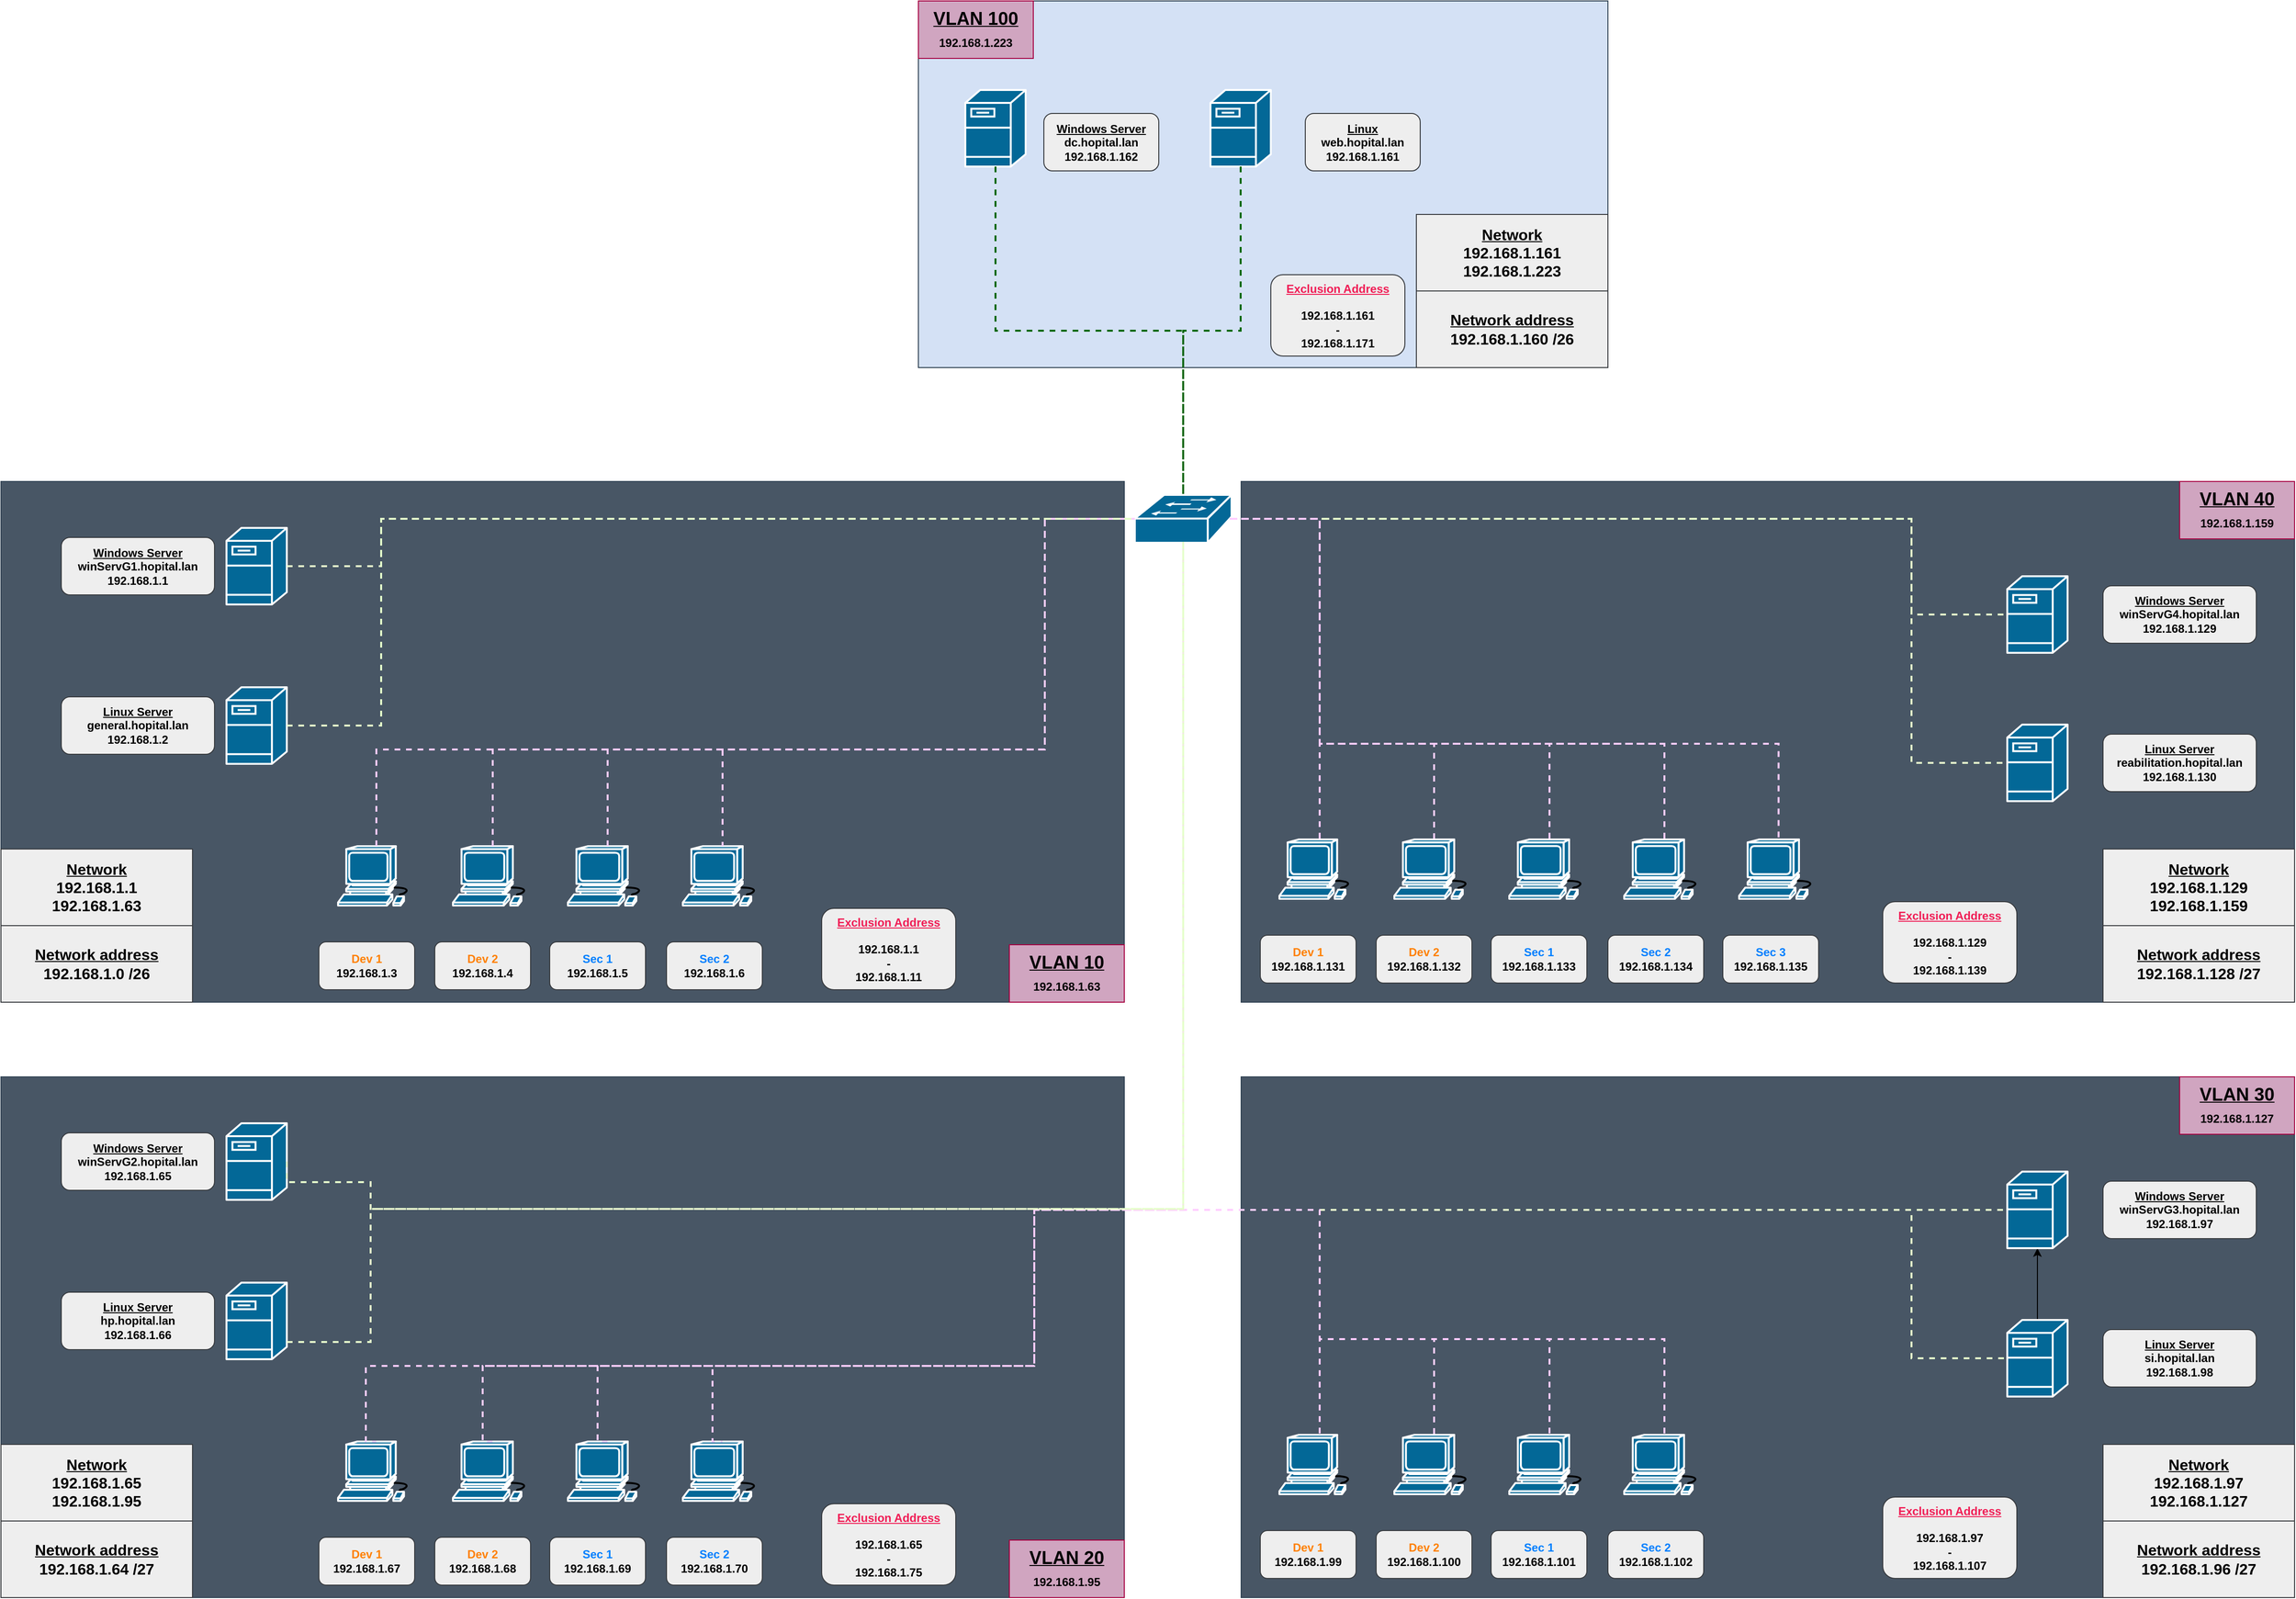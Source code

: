 <mxfile version="24.7.17">
  <diagram name="Page-1" id="822b0af5-4adb-64df-f703-e8dfc1f81529">
    <mxGraphModel dx="5160" dy="2581" grid="0" gridSize="10" guides="1" tooltips="1" connect="1" arrows="1" fold="1" page="1" pageScale="1" pageWidth="1100" pageHeight="850" background="none" math="0" shadow="0">
      <root>
        <mxCell id="0" />
        <mxCell id="1" parent="0" />
        <mxCell id="IF7U_VyuJhsHZCORkD-T-123" value="" style="rounded=0;whiteSpace=wrap;html=1;fillColor=#485665;strokeColor=#314354;fontColor=#ffffff;strokeWidth=1;perimeterSpacing=0;" parent="1" vertex="1">
          <mxGeometry x="-1295" y="306" width="1173" height="544" as="geometry" />
        </mxCell>
        <mxCell id="soyHDLQrWCftBUpEwsDa-52" value="" style="rounded=0;whiteSpace=wrap;html=1;fillColor=#485665;strokeColor=#314354;fontColor=#ffffff;strokeWidth=1;perimeterSpacing=0;" parent="1" vertex="1">
          <mxGeometry y="306" width="1100" height="544" as="geometry" />
        </mxCell>
        <mxCell id="soyHDLQrWCftBUpEwsDa-49" value="" style="rounded=0;whiteSpace=wrap;html=1;fillColor=#D4E1F5;strokeColor=#314354;" parent="1" vertex="1">
          <mxGeometry x="-337" y="-196" width="720" height="383" as="geometry" />
        </mxCell>
        <mxCell id="soyHDLQrWCftBUpEwsDa-13" style="edgeStyle=orthogonalEdgeStyle;rounded=0;orthogonalLoop=1;jettySize=auto;html=1;entryX=0.5;entryY=0;entryDx=0;entryDy=0;entryPerimeter=0;endArrow=none;endFill=0;strokeWidth=2;strokeColor=#FFCCFF;curved=0;dashed=1;comic=0;snapToPoint=0;fixDash=0;backgroundOutline=0;" parent="1" source="soyHDLQrWCftBUpEwsDa-1" target="soyHDLQrWCftBUpEwsDa-7" edge="1">
          <mxGeometry relative="1" as="geometry">
            <mxPoint x="81.5" y="400" as="targetPoint" />
            <Array as="points">
              <mxPoint x="82" y="580" />
              <mxPoint x="202" y="580" />
            </Array>
          </mxGeometry>
        </mxCell>
        <mxCell id="soyHDLQrWCftBUpEwsDa-14" style="edgeStyle=orthogonalEdgeStyle;rounded=0;orthogonalLoop=1;jettySize=auto;html=1;endArrow=none;endFill=0;strokeWidth=2;strokeColor=#FFCCFF;curved=0;dashed=1;comic=0;snapToPoint=0;fixDash=0;backgroundOutline=0;" parent="1" source="soyHDLQrWCftBUpEwsDa-1" target="soyHDLQrWCftBUpEwsDa-10" edge="1">
          <mxGeometry relative="1" as="geometry">
            <Array as="points">
              <mxPoint x="82" y="580" />
              <mxPoint x="322" y="580" />
            </Array>
          </mxGeometry>
        </mxCell>
        <mxCell id="soyHDLQrWCftBUpEwsDa-15" style="edgeStyle=orthogonalEdgeStyle;rounded=0;orthogonalLoop=1;jettySize=auto;html=1;endArrow=none;endFill=0;strokeWidth=2;strokeColor=#FFCCFF;curved=0;dashed=1;comic=0;snapToPoint=0;fixDash=0;backgroundOutline=0;" parent="1" source="soyHDLQrWCftBUpEwsDa-1" target="soyHDLQrWCftBUpEwsDa-11" edge="1">
          <mxGeometry relative="1" as="geometry">
            <Array as="points">
              <mxPoint x="82" y="580" />
              <mxPoint x="442" y="580" />
            </Array>
          </mxGeometry>
        </mxCell>
        <mxCell id="soyHDLQrWCftBUpEwsDa-23" style="edgeStyle=orthogonalEdgeStyle;rounded=0;orthogonalLoop=1;jettySize=auto;html=1;dashed=1;strokeColor=#E6FFCC;strokeWidth=2;endArrow=none;endFill=0;" parent="1" source="soyHDLQrWCftBUpEwsDa-1" target="soyHDLQrWCftBUpEwsDa-6" edge="1">
          <mxGeometry relative="1" as="geometry">
            <Array as="points">
              <mxPoint x="700" y="345" />
              <mxPoint x="700" y="445" />
            </Array>
          </mxGeometry>
        </mxCell>
        <mxCell id="soyHDLQrWCftBUpEwsDa-24" style="edgeStyle=orthogonalEdgeStyle;rounded=0;orthogonalLoop=1;jettySize=auto;html=1;entryX=0;entryY=0.5;entryDx=0;entryDy=0;entryPerimeter=0;dashed=1;strokeColor=#E6FFCC;strokeWidth=2;endArrow=none;endFill=0;exitX=0.98;exitY=0.5;exitDx=0;exitDy=0;exitPerimeter=0;" parent="1" source="soyHDLQrWCftBUpEwsDa-1" target="soyHDLQrWCftBUpEwsDa-3" edge="1">
          <mxGeometry relative="1" as="geometry">
            <Array as="points">
              <mxPoint x="700" y="345" />
              <mxPoint x="700" y="600" />
            </Array>
          </mxGeometry>
        </mxCell>
        <mxCell id="soyHDLQrWCftBUpEwsDa-1" value="" style="shape=mxgraph.cisco.switches.workgroup_switch;sketch=0;html=1;pointerEvents=1;dashed=0;fillColor=#036897;strokeColor=#ffffff;strokeWidth=2;verticalLabelPosition=bottom;verticalAlign=top;align=center;outlineConnect=0;" parent="1" vertex="1">
          <mxGeometry x="-111" y="320" width="101" height="50" as="geometry" />
        </mxCell>
        <mxCell id="soyHDLQrWCftBUpEwsDa-3" value="" style="shape=mxgraph.cisco.servers.fileserver;html=1;pointerEvents=1;fillColor=#036897;strokeColor=#ffffff;strokeWidth=2;verticalLabelPosition=bottom;verticalAlign=top;align=center;outlineConnect=0;comic=0;snapToPoint=0;fixDash=0;backgroundOutline=0;" parent="1" vertex="1">
          <mxGeometry x="800" y="560" width="63" height="80" as="geometry" />
        </mxCell>
        <mxCell id="soyHDLQrWCftBUpEwsDa-6" value="" style="shape=mxgraph.cisco.servers.fileserver;sketch=0;html=1;pointerEvents=1;dashed=0;fillColor=#036897;strokeColor=#ffffff;strokeWidth=2;verticalLabelPosition=bottom;verticalAlign=top;align=center;outlineConnect=0;" parent="1" vertex="1">
          <mxGeometry x="800" y="405" width="63" height="80" as="geometry" />
        </mxCell>
        <mxCell id="soyHDLQrWCftBUpEwsDa-7" value="" style="shape=mxgraph.cisco.computers_and_peripherals.workstation;sketch=0;html=1;pointerEvents=1;dashed=0;fillColor=#036897;strokeColor=#ffffff;strokeWidth=2;verticalLabelPosition=bottom;verticalAlign=top;align=center;outlineConnect=0;" parent="1" vertex="1">
          <mxGeometry x="160" y="680" width="83" height="62" as="geometry" />
        </mxCell>
        <mxCell id="soyHDLQrWCftBUpEwsDa-8" value="" style="shape=mxgraph.cisco.computers_and_peripherals.workstation;sketch=0;html=1;pointerEvents=1;dashed=0;fillColor=#036897;strokeColor=#ffffff;strokeWidth=2;verticalLabelPosition=bottom;verticalAlign=top;align=center;outlineConnect=0;" parent="1" vertex="1">
          <mxGeometry x="520" y="680" width="83" height="62" as="geometry" />
        </mxCell>
        <mxCell id="soyHDLQrWCftBUpEwsDa-9" value="" style="shape=mxgraph.cisco.computers_and_peripherals.workstation;sketch=0;html=1;pointerEvents=1;dashed=0;fillColor=#036897;strokeColor=#ffffff;strokeWidth=2;verticalLabelPosition=bottom;verticalAlign=top;align=center;outlineConnect=0;" parent="1" vertex="1">
          <mxGeometry x="40" y="680" width="80" height="62" as="geometry" />
        </mxCell>
        <mxCell id="soyHDLQrWCftBUpEwsDa-10" value="" style="shape=mxgraph.cisco.computers_and_peripherals.workstation;sketch=0;html=1;pointerEvents=1;dashed=0;fillColor=#036897;strokeColor=#ffffff;strokeWidth=2;verticalLabelPosition=bottom;verticalAlign=top;align=center;outlineConnect=0;" parent="1" vertex="1">
          <mxGeometry x="280" y="680" width="83" height="62" as="geometry" />
        </mxCell>
        <mxCell id="soyHDLQrWCftBUpEwsDa-11" value="" style="shape=mxgraph.cisco.computers_and_peripherals.workstation;sketch=0;html=1;pointerEvents=1;dashed=0;fillColor=#036897;strokeColor=#ffffff;strokeWidth=2;verticalLabelPosition=bottom;verticalAlign=top;align=center;outlineConnect=0;" parent="1" vertex="1">
          <mxGeometry x="400" y="680" width="83" height="62" as="geometry" />
        </mxCell>
        <mxCell id="soyHDLQrWCftBUpEwsDa-12" style="edgeStyle=orthogonalEdgeStyle;rounded=0;orthogonalLoop=1;jettySize=auto;html=1;entryX=0.5;entryY=0;entryDx=0;entryDy=0;entryPerimeter=0;endArrow=none;endFill=0;strokeColor=#FFCCFF;strokeWidth=2;startArrow=none;startFill=0;dashed=1;comic=0;snapToPoint=0;fixDash=0;backgroundOutline=0;" parent="1" source="soyHDLQrWCftBUpEwsDa-1" target="soyHDLQrWCftBUpEwsDa-9" edge="1">
          <mxGeometry relative="1" as="geometry">
            <Array as="points">
              <mxPoint x="82" y="345" />
              <mxPoint x="82" y="680" />
            </Array>
          </mxGeometry>
        </mxCell>
        <mxCell id="soyHDLQrWCftBUpEwsDa-16" style="edgeStyle=orthogonalEdgeStyle;rounded=0;orthogonalLoop=1;jettySize=auto;html=1;entryX=0.5;entryY=0;entryDx=0;entryDy=0;entryPerimeter=0;strokeWidth=2;strokeColor=#FFCCFF;endArrow=none;endFill=0;curved=0;targetPerimeterSpacing=0;jumpSize=0;dashed=1;comic=0;snapToPoint=0;fixDash=0;backgroundOutline=0;exitX=0.98;exitY=0.5;exitDx=0;exitDy=0;exitPerimeter=0;" parent="1" source="soyHDLQrWCftBUpEwsDa-1" edge="1">
          <mxGeometry relative="1" as="geometry">
            <mxPoint x="81.787" y="370" as="sourcePoint" />
            <mxPoint x="561.21" y="680" as="targetPoint" />
            <Array as="points">
              <mxPoint x="82" y="345" />
              <mxPoint x="82" y="580" />
              <mxPoint x="561" y="580" />
            </Array>
          </mxGeometry>
        </mxCell>
        <mxCell id="soyHDLQrWCftBUpEwsDa-25" value="" style="shape=mxgraph.cisco.servers.fileserver;sketch=0;html=1;pointerEvents=1;dashed=0;fillColor=#036897;strokeColor=#ffffff;strokeWidth=2;verticalLabelPosition=bottom;verticalAlign=top;align=center;outlineConnect=0;" parent="1" vertex="1">
          <mxGeometry x="-288" y="-103" width="63" height="80" as="geometry" />
        </mxCell>
        <mxCell id="soyHDLQrWCftBUpEwsDa-28" value="&lt;font color=&quot;#000000&quot;&gt;&lt;span style=&quot;font-size: 16px;&quot;&gt;&lt;b&gt;&lt;u&gt;Network address&lt;/u&gt;&lt;/b&gt;&lt;/span&gt;&lt;/font&gt;&lt;div&gt;&lt;font color=&quot;#000000&quot;&gt;&lt;span style=&quot;font-size: 16px;&quot;&gt;&lt;b&gt;192.168.1.128 /27&lt;/b&gt;&lt;/span&gt;&lt;/font&gt;&lt;/div&gt;" style="rounded=0;whiteSpace=wrap;html=1;fillColor=#EEEEEE;strokeColor=#36393D;" parent="1" vertex="1">
          <mxGeometry x="900" y="770" width="200" height="80" as="geometry" />
        </mxCell>
        <mxCell id="soyHDLQrWCftBUpEwsDa-31" value="&lt;div&gt;&lt;b&gt;&lt;font color=&quot;#000000&quot;&gt;&lt;u&gt;Windows Server&lt;/u&gt;&lt;/font&gt;&lt;/b&gt;&lt;/div&gt;&lt;b&gt;&lt;font color=&quot;#000000&quot;&gt;dc.hopital.lan&lt;/font&gt;&lt;/b&gt;&lt;div&gt;&lt;b style=&quot;background-color: initial; color: rgb(0, 0, 0);&quot;&gt;192.168.1.162&lt;/b&gt;&lt;b&gt;&lt;font color=&quot;#000000&quot;&gt;&lt;br&gt;&lt;/font&gt;&lt;/b&gt;&lt;/div&gt;" style="rounded=1;whiteSpace=wrap;html=1;fillColor=#EEEEEE;strokeColor=#36393D;" parent="1" vertex="1">
          <mxGeometry x="-206" y="-78.5" width="120" height="60" as="geometry" />
        </mxCell>
        <mxCell id="soyHDLQrWCftBUpEwsDa-32" value="&lt;div&gt;&lt;b&gt;&lt;font color=&quot;#000000&quot;&gt;&lt;u&gt;Windows Server&lt;/u&gt;&lt;/font&gt;&lt;/b&gt;&lt;/div&gt;&lt;b&gt;&lt;font color=&quot;#000000&quot;&gt;winServG4.hopital.lan&lt;/font&gt;&lt;/b&gt;&lt;div&gt;&lt;b style=&quot;background-color: initial; color: rgb(0, 0, 0);&quot;&gt;192.168.1.129&lt;/b&gt;&lt;/div&gt;" style="rounded=1;whiteSpace=wrap;html=1;fillColor=#EEEEEE;strokeColor=#36393D;" parent="1" vertex="1">
          <mxGeometry x="900" y="415" width="160" height="60" as="geometry" />
        </mxCell>
        <mxCell id="soyHDLQrWCftBUpEwsDa-33" value="&lt;div&gt;&lt;b&gt;&lt;font color=&quot;#000000&quot;&gt;&lt;u&gt;Linux Server&lt;/u&gt;&lt;/font&gt;&lt;/b&gt;&lt;/div&gt;&lt;b&gt;&lt;font color=&quot;#000000&quot;&gt;reabilitation.hopital.lan&lt;/font&gt;&lt;/b&gt;&lt;div&gt;&lt;b style=&quot;background-color: initial; color: rgb(0, 0, 0);&quot;&gt;192.168.1.130&lt;/b&gt;&lt;/div&gt;" style="rounded=1;whiteSpace=wrap;html=1;fillColor=#EEEEEE;strokeColor=#36393D;" parent="1" vertex="1">
          <mxGeometry x="900" y="570" width="160" height="60" as="geometry" />
        </mxCell>
        <mxCell id="soyHDLQrWCftBUpEwsDa-35" value="&lt;div&gt;&lt;b style=&quot;&quot;&gt;&lt;font color=&quot;#ff8000&quot;&gt;Dev 1&lt;/font&gt;&lt;/b&gt;&lt;/div&gt;&lt;font color=&quot;#000000&quot;&gt;&lt;b&gt;192.168.1.131&lt;/b&gt;&lt;/font&gt;" style="rounded=1;whiteSpace=wrap;html=1;fillColor=#eeeeee;strokeColor=#36393d;" parent="1" vertex="1">
          <mxGeometry x="20" y="780" width="100" height="50" as="geometry" />
        </mxCell>
        <mxCell id="soyHDLQrWCftBUpEwsDa-36" value="&lt;div&gt;&lt;b style=&quot;&quot;&gt;&lt;font color=&quot;#ff8000&quot;&gt;Dev 2&lt;/font&gt;&lt;/b&gt;&lt;/div&gt;&lt;div&gt;&lt;b style=&quot;color: rgb(0, 0, 0);&quot;&gt;192.168.1.132&lt;/b&gt;&lt;br&gt;&lt;/div&gt;" style="rounded=1;whiteSpace=wrap;html=1;fillColor=#eeeeee;strokeColor=#36393d;" parent="1" vertex="1">
          <mxGeometry x="141" y="780" width="100" height="50" as="geometry" />
        </mxCell>
        <mxCell id="soyHDLQrWCftBUpEwsDa-37" value="&lt;div&gt;&lt;b style=&quot;&quot;&gt;&lt;font color=&quot;#007fff&quot;&gt;Sec 1&lt;/font&gt;&lt;/b&gt;&lt;/div&gt;&lt;div&gt;&lt;b style=&quot;color: rgb(0, 0, 0);&quot;&gt;192.168.1.133&lt;/b&gt;&lt;br&gt;&lt;/div&gt;" style="rounded=1;whiteSpace=wrap;html=1;fillColor=#eeeeee;strokeColor=#36393d;" parent="1" vertex="1">
          <mxGeometry x="261" y="780" width="100" height="50" as="geometry" />
        </mxCell>
        <mxCell id="soyHDLQrWCftBUpEwsDa-38" value="&lt;div&gt;&lt;b style=&quot;&quot;&gt;&lt;font color=&quot;#007fff&quot;&gt;Sec 2&lt;/font&gt;&lt;/b&gt;&lt;/div&gt;&lt;div&gt;&lt;b style=&quot;color: rgb(0, 0, 0);&quot;&gt;192.168.1.134&lt;/b&gt;&lt;br&gt;&lt;/div&gt;" style="rounded=1;whiteSpace=wrap;html=1;fillColor=#eeeeee;strokeColor=#36393d;" parent="1" vertex="1">
          <mxGeometry x="383" y="780" width="100" height="50" as="geometry" />
        </mxCell>
        <mxCell id="soyHDLQrWCftBUpEwsDa-39" value="&lt;div&gt;&lt;b style=&quot;&quot;&gt;&lt;font color=&quot;#007fff&quot;&gt;Sec 3&lt;/font&gt;&lt;/b&gt;&lt;/div&gt;&lt;div&gt;&lt;b style=&quot;color: rgb(0, 0, 0);&quot;&gt;192.168.1.135&lt;/b&gt;&lt;br&gt;&lt;/div&gt;" style="rounded=1;whiteSpace=wrap;html=1;fillColor=#EEEEEE;strokeColor=#36393D;" parent="1" vertex="1">
          <mxGeometry x="503" y="780" width="100" height="50" as="geometry" />
        </mxCell>
        <mxCell id="soyHDLQrWCftBUpEwsDa-41" value="&lt;b style=&quot;&quot;&gt;&lt;font color=&quot;#f01d55&quot;&gt;&lt;u&gt;Exclusion Address&lt;/u&gt;&lt;/font&gt;&lt;/b&gt;&lt;div&gt;&lt;b style=&quot;&quot;&gt;&lt;font color=&quot;#f01d55&quot;&gt;&lt;u&gt;&lt;br&gt;&lt;/u&gt;&lt;/font&gt;&lt;/b&gt;&lt;/div&gt;&lt;div&gt;&lt;font color=&quot;#000000&quot;&gt;&lt;b&gt;192.168.1.129&lt;/b&gt;&lt;/font&gt;&lt;/div&gt;&lt;div&gt;&lt;font color=&quot;#000000&quot;&gt;&lt;b&gt;-&lt;/b&gt;&lt;/font&gt;&lt;/div&gt;&lt;div&gt;&lt;font color=&quot;#000000&quot;&gt;&lt;b&gt;192.168.1.139&lt;/b&gt;&lt;/font&gt;&lt;/div&gt;" style="rounded=1;whiteSpace=wrap;html=1;fillColor=#EEEEEE;strokeColor=#36393D;" parent="1" vertex="1">
          <mxGeometry x="670" y="745" width="140" height="85" as="geometry" />
        </mxCell>
        <mxCell id="soyHDLQrWCftBUpEwsDa-45" value="&lt;font color=&quot;#000000&quot;&gt;&lt;span style=&quot;font-size: 16px;&quot;&gt;&lt;b&gt;&lt;u&gt;Network&lt;/u&gt;&lt;/b&gt;&lt;/span&gt;&lt;/font&gt;&lt;div&gt;&lt;font color=&quot;#000000&quot;&gt;&lt;span style=&quot;font-size: 16px;&quot;&gt;&lt;b&gt;192.168.1.129&lt;/b&gt;&lt;/span&gt;&lt;/font&gt;&lt;/div&gt;&lt;div&gt;&lt;font color=&quot;#000000&quot;&gt;&lt;span style=&quot;font-size: 16px;&quot;&gt;&lt;b&gt;192.168.1.159&lt;/b&gt;&lt;/span&gt;&lt;/font&gt;&lt;/div&gt;" style="rounded=0;whiteSpace=wrap;html=1;fillColor=#EEEEEE;strokeColor=#36393D;" parent="1" vertex="1">
          <mxGeometry x="900" y="690" width="200" height="80" as="geometry" />
        </mxCell>
        <mxCell id="soyHDLQrWCftBUpEwsDa-46" value="" style="shape=mxgraph.cisco.servers.fileserver;sketch=0;html=1;pointerEvents=1;dashed=0;fillColor=#036897;strokeColor=#ffffff;strokeWidth=2;verticalLabelPosition=bottom;verticalAlign=top;align=center;outlineConnect=0;" parent="1" vertex="1">
          <mxGeometry x="-32" y="-103" width="63" height="80" as="geometry" />
        </mxCell>
        <mxCell id="soyHDLQrWCftBUpEwsDa-47" value="&lt;font color=&quot;#000000&quot;&gt;&lt;b&gt;&lt;u&gt;Linux&lt;/u&gt;&lt;/b&gt;&lt;/font&gt;&lt;div&gt;&lt;font color=&quot;#000000&quot;&gt;&lt;b&gt;web.hopital.lan&lt;/b&gt;&lt;/font&gt;&lt;/div&gt;&lt;div&gt;&lt;b style=&quot;background-color: initial; color: rgb(0, 0, 0);&quot;&gt;192.168.1.161&lt;/b&gt;&lt;font color=&quot;#000000&quot;&gt;&lt;b&gt;&lt;br&gt;&lt;/b&gt;&lt;/font&gt;&lt;/div&gt;" style="rounded=1;whiteSpace=wrap;html=1;fillColor=#EEEEEE;strokeColor=#36393D;" parent="1" vertex="1">
          <mxGeometry x="67" y="-78.5" width="120" height="60" as="geometry" />
        </mxCell>
        <mxCell id="soyHDLQrWCftBUpEwsDa-50" value="&lt;b&gt;&lt;font style=&quot;font-size: 19px;&quot; color=&quot;#000000&quot;&gt;&lt;u&gt;VLAN 100&lt;/u&gt;&lt;/font&gt;&lt;/b&gt;&lt;div&gt;&lt;b style=&quot;background-color: initial; color: rgb(0, 0, 0);&quot;&gt;192.168.1.223&lt;/b&gt;&lt;b&gt;&lt;font style=&quot;font-size: 19px;&quot; color=&quot;#000000&quot;&gt;&lt;u&gt;&lt;br&gt;&lt;/u&gt;&lt;/font&gt;&lt;/b&gt;&lt;/div&gt;" style="rounded=0;whiteSpace=wrap;html=1;fillColor=#D0A5C0;strokeColor=#A50040;fontColor=#ffffff;" parent="1" vertex="1">
          <mxGeometry x="-337" y="-196" width="120" height="60" as="geometry" />
        </mxCell>
        <mxCell id="soyHDLQrWCftBUpEwsDa-54" value="&lt;b&gt;&lt;font style=&quot;font-size: 19px;&quot; color=&quot;#000000&quot;&gt;&lt;u&gt;VLAN 40&lt;/u&gt;&lt;/font&gt;&lt;/b&gt;&lt;div&gt;&lt;b style=&quot;background-color: initial; color: rgb(0, 0, 0);&quot;&gt;192.168.1.159&lt;/b&gt;&lt;b&gt;&lt;font style=&quot;font-size: 19px;&quot; color=&quot;#000000&quot;&gt;&lt;u&gt;&lt;br&gt;&lt;/u&gt;&lt;/font&gt;&lt;/b&gt;&lt;/div&gt;" style="rounded=0;whiteSpace=wrap;html=1;fillColor=#D0A5C0;strokeColor=#A50040;fontColor=#ffffff;" parent="1" vertex="1">
          <mxGeometry x="980" y="306" width="120" height="60" as="geometry" />
        </mxCell>
        <mxCell id="IF7U_VyuJhsHZCORkD-T-10" value="" style="shape=mxgraph.cisco.servers.fileserver;html=1;pointerEvents=1;fillColor=#036897;strokeColor=#ffffff;strokeWidth=2;verticalLabelPosition=bottom;verticalAlign=top;align=center;outlineConnect=0;comic=0;snapToPoint=0;fixDash=0;backgroundOutline=0;" parent="1" vertex="1">
          <mxGeometry x="-1059.5" y="521" width="63" height="80" as="geometry" />
        </mxCell>
        <mxCell id="IF7U_VyuJhsHZCORkD-T-11" value="" style="shape=mxgraph.cisco.servers.fileserver;sketch=0;html=1;pointerEvents=1;dashed=0;fillColor=#036897;strokeColor=#ffffff;strokeWidth=2;verticalLabelPosition=bottom;verticalAlign=top;align=center;outlineConnect=0;" parent="1" vertex="1">
          <mxGeometry x="-1059.5" y="354.5" width="63" height="80" as="geometry" />
        </mxCell>
        <mxCell id="IF7U_VyuJhsHZCORkD-T-12" value="" style="shape=mxgraph.cisco.computers_and_peripherals.workstation;sketch=0;html=1;pointerEvents=1;dashed=0;fillColor=#036897;strokeColor=#ffffff;strokeWidth=2;verticalLabelPosition=bottom;verticalAlign=top;align=center;outlineConnect=0;" parent="1" vertex="1">
          <mxGeometry x="-823" y="687" width="83" height="62" as="geometry" />
        </mxCell>
        <mxCell id="IF7U_VyuJhsHZCORkD-T-14" value="" style="shape=mxgraph.cisco.computers_and_peripherals.workstation;sketch=0;html=1;pointerEvents=1;dashed=0;fillColor=#036897;strokeColor=#ffffff;strokeWidth=2;verticalLabelPosition=bottom;verticalAlign=top;align=center;outlineConnect=0;" parent="1" vertex="1">
          <mxGeometry x="-943" y="687" width="80" height="62" as="geometry" />
        </mxCell>
        <mxCell id="IF7U_VyuJhsHZCORkD-T-15" value="" style="shape=mxgraph.cisco.computers_and_peripherals.workstation;sketch=0;html=1;pointerEvents=1;dashed=0;fillColor=#036897;strokeColor=#ffffff;strokeWidth=2;verticalLabelPosition=bottom;verticalAlign=top;align=center;outlineConnect=0;" parent="1" vertex="1">
          <mxGeometry x="-703" y="687" width="83" height="62" as="geometry" />
        </mxCell>
        <mxCell id="IF7U_VyuJhsHZCORkD-T-16" value="" style="shape=mxgraph.cisco.computers_and_peripherals.workstation;sketch=0;html=1;pointerEvents=1;dashed=0;fillColor=#036897;strokeColor=#ffffff;strokeWidth=2;verticalLabelPosition=bottom;verticalAlign=top;align=center;outlineConnect=0;" parent="1" vertex="1">
          <mxGeometry x="-583" y="687" width="83" height="62" as="geometry" />
        </mxCell>
        <mxCell id="IF7U_VyuJhsHZCORkD-T-19" value="&lt;font color=&quot;#000000&quot;&gt;&lt;span style=&quot;font-size: 16px;&quot;&gt;&lt;b&gt;&lt;u&gt;Network address&lt;/u&gt;&lt;/b&gt;&lt;/span&gt;&lt;/font&gt;&lt;div&gt;&lt;font color=&quot;#000000&quot;&gt;&lt;span style=&quot;font-size: 16px;&quot;&gt;&lt;b&gt;192.168.1.0 /26&lt;/b&gt;&lt;/span&gt;&lt;/font&gt;&lt;/div&gt;" style="rounded=0;whiteSpace=wrap;html=1;fillColor=#EEEEEE;strokeColor=#36393D;" parent="1" vertex="1">
          <mxGeometry x="-1295" y="770" width="200" height="80" as="geometry" />
        </mxCell>
        <mxCell id="IF7U_VyuJhsHZCORkD-T-21" value="&lt;div&gt;&lt;b&gt;&lt;font color=&quot;#000000&quot;&gt;&lt;u&gt;Windows Server&lt;/u&gt;&lt;/font&gt;&lt;/b&gt;&lt;/div&gt;&lt;b&gt;&lt;font color=&quot;#000000&quot;&gt;winServG1.hopital.lan&lt;/font&gt;&lt;/b&gt;&lt;div&gt;&lt;b style=&quot;background-color: initial; color: rgb(0, 0, 0);&quot;&gt;192.168.1.1&lt;/b&gt;&lt;b&gt;&lt;font color=&quot;#000000&quot;&gt;&lt;br&gt;&lt;/font&gt;&lt;/b&gt;&lt;/div&gt;" style="rounded=1;whiteSpace=wrap;html=1;fillColor=#EEEEEE;strokeColor=#36393D;" parent="1" vertex="1">
          <mxGeometry x="-1232" y="364.5" width="160" height="60" as="geometry" />
        </mxCell>
        <mxCell id="IF7U_VyuJhsHZCORkD-T-22" value="&lt;div&gt;&lt;b&gt;&lt;font color=&quot;#000000&quot;&gt;&lt;u&gt;Linux Server&lt;/u&gt;&lt;/font&gt;&lt;/b&gt;&lt;/div&gt;&lt;b&gt;&lt;font color=&quot;#000000&quot;&gt;general.hopital.lan&lt;/font&gt;&lt;/b&gt;&lt;div&gt;&lt;b style=&quot;background-color: initial; color: rgb(0, 0, 0);&quot;&gt;192.168.1.2&lt;/b&gt;&lt;b&gt;&lt;font color=&quot;#000000&quot;&gt;&lt;br&gt;&lt;/font&gt;&lt;/b&gt;&lt;/div&gt;" style="rounded=1;whiteSpace=wrap;html=1;fillColor=#EEEEEE;strokeColor=#36393D;" parent="1" vertex="1">
          <mxGeometry x="-1232" y="531" width="160" height="60" as="geometry" />
        </mxCell>
        <mxCell id="IF7U_VyuJhsHZCORkD-T-23" value="&lt;div&gt;&lt;b style=&quot;&quot;&gt;&lt;font color=&quot;#ff8000&quot;&gt;Dev 1&lt;/font&gt;&lt;/b&gt;&lt;/div&gt;&lt;font color=&quot;#000000&quot;&gt;&lt;b&gt;192.168.1.3&lt;/b&gt;&lt;/font&gt;" style="rounded=1;whiteSpace=wrap;html=1;fillColor=#eeeeee;strokeColor=#36393d;" parent="1" vertex="1">
          <mxGeometry x="-963" y="787" width="100" height="50" as="geometry" />
        </mxCell>
        <mxCell id="IF7U_VyuJhsHZCORkD-T-24" value="&lt;div&gt;&lt;b style=&quot;&quot;&gt;&lt;font color=&quot;#ff8000&quot;&gt;Dev 2&lt;/font&gt;&lt;/b&gt;&lt;/div&gt;&lt;div&gt;&lt;b style=&quot;color: rgb(0, 0, 0);&quot;&gt;192.168.1.4&lt;/b&gt;&lt;br&gt;&lt;/div&gt;" style="rounded=1;whiteSpace=wrap;html=1;fillColor=#eeeeee;strokeColor=#36393d;" parent="1" vertex="1">
          <mxGeometry x="-842" y="787" width="100" height="50" as="geometry" />
        </mxCell>
        <mxCell id="IF7U_VyuJhsHZCORkD-T-25" value="&lt;div&gt;&lt;b style=&quot;&quot;&gt;&lt;font color=&quot;#007fff&quot;&gt;Sec 1&lt;/font&gt;&lt;/b&gt;&lt;/div&gt;&lt;div&gt;&lt;b style=&quot;color: rgb(0, 0, 0);&quot;&gt;192.168.1.5&lt;/b&gt;&lt;br&gt;&lt;/div&gt;" style="rounded=1;whiteSpace=wrap;html=1;fillColor=#eeeeee;strokeColor=#36393d;" parent="1" vertex="1">
          <mxGeometry x="-722" y="787" width="100" height="50" as="geometry" />
        </mxCell>
        <mxCell id="IF7U_VyuJhsHZCORkD-T-26" value="&lt;div&gt;&lt;b style=&quot;&quot;&gt;&lt;font color=&quot;#007fff&quot;&gt;Sec 2&lt;/font&gt;&lt;/b&gt;&lt;/div&gt;&lt;div&gt;&lt;b style=&quot;color: rgb(0, 0, 0);&quot;&gt;192.168.1.6&lt;/b&gt;&lt;br&gt;&lt;/div&gt;" style="rounded=1;whiteSpace=wrap;html=1;fillColor=#eeeeee;strokeColor=#36393d;" parent="1" vertex="1">
          <mxGeometry x="-600" y="787" width="100" height="50" as="geometry" />
        </mxCell>
        <mxCell id="IF7U_VyuJhsHZCORkD-T-29" value="&lt;b style=&quot;&quot;&gt;&lt;font color=&quot;#f01d55&quot;&gt;&lt;u&gt;Exclusion Address&lt;/u&gt;&lt;/font&gt;&lt;/b&gt;&lt;div&gt;&lt;b style=&quot;&quot;&gt;&lt;font color=&quot;#f01d55&quot;&gt;&lt;u&gt;&lt;br&gt;&lt;/u&gt;&lt;/font&gt;&lt;/b&gt;&lt;/div&gt;&lt;div&gt;&lt;font color=&quot;#000000&quot;&gt;&lt;b&gt;192.168.1.1&lt;/b&gt;&lt;/font&gt;&lt;/div&gt;&lt;div&gt;&lt;font color=&quot;#000000&quot;&gt;&lt;b&gt;-&lt;/b&gt;&lt;/font&gt;&lt;/div&gt;&lt;div&gt;&lt;font color=&quot;#000000&quot;&gt;&lt;b&gt;192.168.1.11&lt;/b&gt;&lt;/font&gt;&lt;/div&gt;" style="rounded=1;whiteSpace=wrap;html=1;fillColor=#EEEEEE;strokeColor=#36393D;" parent="1" vertex="1">
          <mxGeometry x="-438" y="752" width="140" height="85" as="geometry" />
        </mxCell>
        <mxCell id="IF7U_VyuJhsHZCORkD-T-32" value="&lt;font color=&quot;#000000&quot;&gt;&lt;span style=&quot;font-size: 16px;&quot;&gt;&lt;b&gt;&lt;u&gt;Network&lt;/u&gt;&lt;/b&gt;&lt;/span&gt;&lt;/font&gt;&lt;div&gt;&lt;font color=&quot;#000000&quot;&gt;&lt;span style=&quot;font-size: 16px;&quot;&gt;&lt;b&gt;192.168.1.1&lt;/b&gt;&lt;/span&gt;&lt;/font&gt;&lt;/div&gt;&lt;div&gt;&lt;font color=&quot;#000000&quot;&gt;&lt;span style=&quot;font-size: 16px;&quot;&gt;&lt;b&gt;192.168.1.63&lt;/b&gt;&lt;/span&gt;&lt;/font&gt;&lt;/div&gt;" style="rounded=0;whiteSpace=wrap;html=1;fillColor=#EEEEEE;strokeColor=#36393D;" parent="1" vertex="1">
          <mxGeometry x="-1295" y="690" width="200" height="80" as="geometry" />
        </mxCell>
        <mxCell id="IF7U_VyuJhsHZCORkD-T-33" value="&lt;b&gt;&lt;font style=&quot;font-size: 19px;&quot; color=&quot;#000000&quot;&gt;&lt;u&gt;VLAN 10&lt;/u&gt;&lt;/font&gt;&lt;/b&gt;&lt;div&gt;&lt;b style=&quot;background-color: initial; color: rgb(0, 0, 0);&quot;&gt;192.168.1.63&lt;/b&gt;&lt;b&gt;&lt;font style=&quot;font-size: 19px;&quot; color=&quot;#000000&quot;&gt;&lt;u&gt;&lt;br&gt;&lt;/u&gt;&lt;/font&gt;&lt;/b&gt;&lt;/div&gt;" style="rounded=0;whiteSpace=wrap;html=1;fillColor=#D0A5C0;strokeColor=#A50040;fontColor=#ffffff;" parent="1" vertex="1">
          <mxGeometry x="-242" y="790" width="120" height="60" as="geometry" />
        </mxCell>
        <mxCell id="IF7U_VyuJhsHZCORkD-T-66" value="" style="rounded=0;whiteSpace=wrap;html=1;fillColor=#485665;strokeColor=#314354;fontColor=#ffffff;strokeWidth=1;perimeterSpacing=0;" parent="1" vertex="1">
          <mxGeometry y="928" width="1100" height="544" as="geometry" />
        </mxCell>
        <mxCell id="IF7U_VyuJhsHZCORkD-T-67" style="edgeStyle=orthogonalEdgeStyle;rounded=0;orthogonalLoop=1;jettySize=auto;html=1;entryX=0.5;entryY=0;entryDx=0;entryDy=0;entryPerimeter=0;endArrow=none;endFill=0;strokeWidth=2;strokeColor=#FFCCFF;curved=0;dashed=1;comic=0;snapToPoint=0;fixDash=0;backgroundOutline=0;exitX=0.5;exitY=0.98;exitDx=0;exitDy=0;exitPerimeter=0;" parent="1" source="soyHDLQrWCftBUpEwsDa-1" target="IF7U_VyuJhsHZCORkD-T-76" edge="1">
          <mxGeometry relative="1" as="geometry">
            <mxPoint x="81.5" y="1022" as="targetPoint" />
            <Array as="points">
              <mxPoint x="-61" y="1067" />
              <mxPoint x="82" y="1067" />
              <mxPoint x="82" y="1202" />
              <mxPoint x="201" y="1202" />
            </Array>
            <mxPoint x="82.077" y="992.0" as="sourcePoint" />
          </mxGeometry>
        </mxCell>
        <mxCell id="IF7U_VyuJhsHZCORkD-T-68" style="edgeStyle=orthogonalEdgeStyle;rounded=0;orthogonalLoop=1;jettySize=auto;html=1;endArrow=none;endFill=0;strokeWidth=2;strokeColor=#FFCCFF;curved=0;dashed=1;comic=0;snapToPoint=0;fixDash=0;backgroundOutline=0;exitX=0.5;exitY=0.98;exitDx=0;exitDy=0;exitPerimeter=0;" parent="1" source="soyHDLQrWCftBUpEwsDa-1" target="IF7U_VyuJhsHZCORkD-T-79" edge="1">
          <mxGeometry relative="1" as="geometry">
            <Array as="points">
              <mxPoint x="-61" y="1067" />
              <mxPoint x="82" y="1067" />
              <mxPoint x="82" y="1202" />
              <mxPoint x="322" y="1202" />
            </Array>
            <mxPoint x="82.077" y="992.0" as="sourcePoint" />
          </mxGeometry>
        </mxCell>
        <mxCell id="IF7U_VyuJhsHZCORkD-T-69" style="edgeStyle=orthogonalEdgeStyle;rounded=0;orthogonalLoop=1;jettySize=auto;html=1;endArrow=none;endFill=0;strokeWidth=2;strokeColor=#FFCCFF;curved=0;dashed=1;comic=0;snapToPoint=0;fixDash=0;backgroundOutline=0;exitX=0.5;exitY=0.98;exitDx=0;exitDy=0;exitPerimeter=0;" parent="1" source="soyHDLQrWCftBUpEwsDa-1" target="IF7U_VyuJhsHZCORkD-T-80" edge="1">
          <mxGeometry relative="1" as="geometry">
            <Array as="points">
              <mxPoint x="-60" y="1067" />
              <mxPoint x="82" y="1067" />
              <mxPoint x="82" y="1202" />
              <mxPoint x="442" y="1202" />
            </Array>
            <mxPoint x="82.077" y="992.0" as="sourcePoint" />
          </mxGeometry>
        </mxCell>
        <mxCell id="IF7U_VyuJhsHZCORkD-T-70" style="edgeStyle=orthogonalEdgeStyle;rounded=0;orthogonalLoop=1;jettySize=auto;html=1;dashed=1;strokeColor=#E6FFCC;strokeWidth=2;endArrow=none;endFill=0;exitX=0.5;exitY=0.98;exitDx=0;exitDy=0;exitPerimeter=0;" parent="1" source="soyHDLQrWCftBUpEwsDa-1" target="IF7U_VyuJhsHZCORkD-T-75" edge="1">
          <mxGeometry relative="1" as="geometry">
            <Array as="points">
              <mxPoint x="-61" y="1067" />
            </Array>
            <mxPoint x="80.538" y="992.0" as="sourcePoint" />
          </mxGeometry>
        </mxCell>
        <mxCell id="IF7U_VyuJhsHZCORkD-T-71" style="edgeStyle=orthogonalEdgeStyle;rounded=0;orthogonalLoop=1;jettySize=auto;html=1;entryX=0;entryY=0.5;entryDx=0;entryDy=0;entryPerimeter=0;dashed=1;strokeColor=#E6FFCC;strokeWidth=2;endArrow=none;endFill=0;exitX=0.5;exitY=0.98;exitDx=0;exitDy=0;exitPerimeter=0;" parent="1" source="soyHDLQrWCftBUpEwsDa-1" target="IF7U_VyuJhsHZCORkD-T-74" edge="1">
          <mxGeometry relative="1" as="geometry">
            <Array as="points">
              <mxPoint x="-61" y="1067" />
              <mxPoint x="700" y="1067" />
              <mxPoint x="700" y="1222" />
            </Array>
            <mxPoint x="80.538" y="992.0" as="sourcePoint" />
          </mxGeometry>
        </mxCell>
        <mxCell id="IF7U_VyuJhsHZCORkD-T-73" value="" style="edgeStyle=orthogonalEdgeStyle;rounded=0;orthogonalLoop=1;jettySize=auto;html=1;" parent="1" source="IF7U_VyuJhsHZCORkD-T-74" target="IF7U_VyuJhsHZCORkD-T-75" edge="1">
          <mxGeometry relative="1" as="geometry" />
        </mxCell>
        <mxCell id="IF7U_VyuJhsHZCORkD-T-74" value="" style="shape=mxgraph.cisco.servers.fileserver;html=1;pointerEvents=1;fillColor=#036897;strokeColor=#ffffff;strokeWidth=2;verticalLabelPosition=bottom;verticalAlign=top;align=center;outlineConnect=0;comic=0;snapToPoint=0;fixDash=0;backgroundOutline=0;" parent="1" vertex="1">
          <mxGeometry x="800" y="1182" width="63" height="80" as="geometry" />
        </mxCell>
        <mxCell id="IF7U_VyuJhsHZCORkD-T-75" value="" style="shape=mxgraph.cisco.servers.fileserver;sketch=0;html=1;pointerEvents=1;dashed=0;fillColor=#036897;strokeColor=#ffffff;strokeWidth=2;verticalLabelPosition=bottom;verticalAlign=top;align=center;outlineConnect=0;" parent="1" vertex="1">
          <mxGeometry x="800" y="1027" width="63" height="80" as="geometry" />
        </mxCell>
        <mxCell id="IF7U_VyuJhsHZCORkD-T-76" value="" style="shape=mxgraph.cisco.computers_and_peripherals.workstation;sketch=0;html=1;pointerEvents=1;dashed=0;fillColor=#036897;strokeColor=#ffffff;strokeWidth=2;verticalLabelPosition=bottom;verticalAlign=top;align=center;outlineConnect=0;" parent="1" vertex="1">
          <mxGeometry x="160" y="1302" width="83" height="62" as="geometry" />
        </mxCell>
        <mxCell id="IF7U_VyuJhsHZCORkD-T-78" value="" style="shape=mxgraph.cisco.computers_and_peripherals.workstation;sketch=0;html=1;pointerEvents=1;dashed=0;fillColor=#036897;strokeColor=#ffffff;strokeWidth=2;verticalLabelPosition=bottom;verticalAlign=top;align=center;outlineConnect=0;" parent="1" vertex="1">
          <mxGeometry x="40" y="1302" width="80" height="62" as="geometry" />
        </mxCell>
        <mxCell id="IF7U_VyuJhsHZCORkD-T-79" value="" style="shape=mxgraph.cisco.computers_and_peripherals.workstation;sketch=0;html=1;pointerEvents=1;dashed=0;fillColor=#036897;strokeColor=#ffffff;strokeWidth=2;verticalLabelPosition=bottom;verticalAlign=top;align=center;outlineConnect=0;" parent="1" vertex="1">
          <mxGeometry x="280" y="1302" width="83" height="62" as="geometry" />
        </mxCell>
        <mxCell id="IF7U_VyuJhsHZCORkD-T-80" value="" style="shape=mxgraph.cisco.computers_and_peripherals.workstation;sketch=0;html=1;pointerEvents=1;dashed=0;fillColor=#036897;strokeColor=#ffffff;strokeWidth=2;verticalLabelPosition=bottom;verticalAlign=top;align=center;outlineConnect=0;" parent="1" vertex="1">
          <mxGeometry x="400" y="1302" width="83" height="62" as="geometry" />
        </mxCell>
        <mxCell id="IF7U_VyuJhsHZCORkD-T-81" style="edgeStyle=orthogonalEdgeStyle;rounded=0;orthogonalLoop=1;jettySize=auto;html=1;entryX=0.5;entryY=0;entryDx=0;entryDy=0;entryPerimeter=0;endArrow=none;endFill=0;strokeColor=#FFCCFF;strokeWidth=2;startArrow=none;startFill=0;dashed=1;comic=0;snapToPoint=0;fixDash=0;backgroundOutline=0;exitX=0.5;exitY=0.98;exitDx=0;exitDy=0;exitPerimeter=0;" parent="1" source="soyHDLQrWCftBUpEwsDa-1" target="IF7U_VyuJhsHZCORkD-T-78" edge="1">
          <mxGeometry relative="1" as="geometry">
            <mxPoint x="80.538" y="992.0" as="sourcePoint" />
            <Array as="points">
              <mxPoint x="-60" y="1067" />
              <mxPoint x="82" y="1067" />
              <mxPoint x="82" y="1302" />
            </Array>
          </mxGeometry>
        </mxCell>
        <mxCell id="IF7U_VyuJhsHZCORkD-T-83" value="&lt;font color=&quot;#000000&quot;&gt;&lt;span style=&quot;font-size: 16px;&quot;&gt;&lt;b&gt;&lt;u&gt;Network address&lt;/u&gt;&lt;/b&gt;&lt;/span&gt;&lt;/font&gt;&lt;div&gt;&lt;font color=&quot;#000000&quot;&gt;&lt;span style=&quot;font-size: 16px;&quot;&gt;&lt;b&gt;192.168.1.96 /27&lt;/b&gt;&lt;/span&gt;&lt;/font&gt;&lt;/div&gt;" style="rounded=0;whiteSpace=wrap;html=1;fillColor=#EEEEEE;strokeColor=#36393D;" parent="1" vertex="1">
          <mxGeometry x="900" y="1392" width="200" height="80" as="geometry" />
        </mxCell>
        <mxCell id="IF7U_VyuJhsHZCORkD-T-85" value="&lt;div&gt;&lt;b&gt;&lt;font color=&quot;#000000&quot;&gt;&lt;u&gt;Windows Server&lt;/u&gt;&lt;/font&gt;&lt;/b&gt;&lt;/div&gt;&lt;b&gt;&lt;font color=&quot;#000000&quot;&gt;winServG3.hopital.lan&lt;/font&gt;&lt;/b&gt;&lt;div&gt;&lt;b style=&quot;background-color: initial; color: rgb(0, 0, 0);&quot;&gt;192.168.1.97&lt;/b&gt;&lt;/div&gt;" style="rounded=1;whiteSpace=wrap;html=1;fillColor=#EEEEEE;strokeColor=#36393D;" parent="1" vertex="1">
          <mxGeometry x="900" y="1037" width="160" height="60" as="geometry" />
        </mxCell>
        <mxCell id="IF7U_VyuJhsHZCORkD-T-86" value="&lt;div&gt;&lt;b&gt;&lt;font color=&quot;#000000&quot;&gt;&lt;u&gt;Linux Server&lt;/u&gt;&lt;/font&gt;&lt;/b&gt;&lt;/div&gt;&lt;b&gt;&lt;font color=&quot;#000000&quot;&gt;si.hopital.lan&lt;/font&gt;&lt;/b&gt;&lt;div&gt;&lt;b style=&quot;background-color: initial; color: rgb(0, 0, 0);&quot;&gt;192.168.1.98&lt;/b&gt;&lt;/div&gt;" style="rounded=1;whiteSpace=wrap;html=1;fillColor=#EEEEEE;strokeColor=#36393D;" parent="1" vertex="1">
          <mxGeometry x="900" y="1192" width="160" height="60" as="geometry" />
        </mxCell>
        <mxCell id="IF7U_VyuJhsHZCORkD-T-87" value="&lt;div&gt;&lt;b style=&quot;&quot;&gt;&lt;font color=&quot;#ff8000&quot;&gt;Dev 1&lt;/font&gt;&lt;/b&gt;&lt;/div&gt;&lt;font color=&quot;#000000&quot;&gt;&lt;b&gt;192.168.1.99&lt;/b&gt;&lt;/font&gt;" style="rounded=1;whiteSpace=wrap;html=1;fillColor=#eeeeee;strokeColor=#36393d;" parent="1" vertex="1">
          <mxGeometry x="20" y="1402" width="100" height="50" as="geometry" />
        </mxCell>
        <mxCell id="IF7U_VyuJhsHZCORkD-T-88" value="&lt;div&gt;&lt;b style=&quot;&quot;&gt;&lt;font color=&quot;#ff8000&quot;&gt;Dev 2&lt;/font&gt;&lt;/b&gt;&lt;/div&gt;&lt;div&gt;&lt;b style=&quot;color: rgb(0, 0, 0);&quot;&gt;192.168.1.100&lt;/b&gt;&lt;br&gt;&lt;/div&gt;" style="rounded=1;whiteSpace=wrap;html=1;fillColor=#eeeeee;strokeColor=#36393d;" parent="1" vertex="1">
          <mxGeometry x="141" y="1402" width="100" height="50" as="geometry" />
        </mxCell>
        <mxCell id="IF7U_VyuJhsHZCORkD-T-89" value="&lt;div&gt;&lt;b style=&quot;&quot;&gt;&lt;font color=&quot;#007fff&quot;&gt;Sec 1&lt;/font&gt;&lt;/b&gt;&lt;/div&gt;&lt;div&gt;&lt;b style=&quot;color: rgb(0, 0, 0);&quot;&gt;192.168.1.101&lt;/b&gt;&lt;br&gt;&lt;/div&gt;" style="rounded=1;whiteSpace=wrap;html=1;fillColor=#eeeeee;strokeColor=#36393d;" parent="1" vertex="1">
          <mxGeometry x="261" y="1402" width="100" height="50" as="geometry" />
        </mxCell>
        <mxCell id="IF7U_VyuJhsHZCORkD-T-90" value="&lt;div&gt;&lt;b style=&quot;&quot;&gt;&lt;font color=&quot;#007fff&quot;&gt;Sec 2&lt;/font&gt;&lt;/b&gt;&lt;/div&gt;&lt;div&gt;&lt;b style=&quot;color: rgb(0, 0, 0);&quot;&gt;192.168.1.102&lt;/b&gt;&lt;br&gt;&lt;/div&gt;" style="rounded=1;whiteSpace=wrap;html=1;fillColor=#eeeeee;strokeColor=#36393d;" parent="1" vertex="1">
          <mxGeometry x="383" y="1402" width="100" height="50" as="geometry" />
        </mxCell>
        <mxCell id="IF7U_VyuJhsHZCORkD-T-93" value="&lt;b style=&quot;&quot;&gt;&lt;font color=&quot;#f01d55&quot;&gt;&lt;u&gt;Exclusion Address&lt;/u&gt;&lt;/font&gt;&lt;/b&gt;&lt;div&gt;&lt;b style=&quot;&quot;&gt;&lt;font color=&quot;#f01d55&quot;&gt;&lt;u&gt;&lt;br&gt;&lt;/u&gt;&lt;/font&gt;&lt;/b&gt;&lt;/div&gt;&lt;div&gt;&lt;font color=&quot;#000000&quot;&gt;&lt;b&gt;192.168.1.97&lt;/b&gt;&lt;/font&gt;&lt;/div&gt;&lt;div&gt;&lt;font color=&quot;#000000&quot;&gt;&lt;b&gt;-&lt;/b&gt;&lt;/font&gt;&lt;/div&gt;&lt;div&gt;&lt;font color=&quot;#000000&quot;&gt;&lt;b&gt;192.168.1.107&lt;/b&gt;&lt;/font&gt;&lt;/div&gt;" style="rounded=1;whiteSpace=wrap;html=1;fillColor=#EEEEEE;strokeColor=#36393D;" parent="1" vertex="1">
          <mxGeometry x="670" y="1367" width="140" height="85" as="geometry" />
        </mxCell>
        <mxCell id="IF7U_VyuJhsHZCORkD-T-96" value="&lt;font color=&quot;#000000&quot;&gt;&lt;span style=&quot;font-size: 16px;&quot;&gt;&lt;b&gt;&lt;u&gt;Network&lt;/u&gt;&lt;/b&gt;&lt;/span&gt;&lt;/font&gt;&lt;div&gt;&lt;font color=&quot;#000000&quot;&gt;&lt;span style=&quot;font-size: 16px;&quot;&gt;&lt;b&gt;192.168.1.97&lt;/b&gt;&lt;/span&gt;&lt;/font&gt;&lt;/div&gt;&lt;div&gt;&lt;font color=&quot;#000000&quot;&gt;&lt;span style=&quot;font-size: 16px;&quot;&gt;&lt;b&gt;192.168.1.127&lt;/b&gt;&lt;/span&gt;&lt;/font&gt;&lt;/div&gt;" style="rounded=0;whiteSpace=wrap;html=1;fillColor=#EEEEEE;strokeColor=#36393D;" parent="1" vertex="1">
          <mxGeometry x="900" y="1312" width="200" height="80" as="geometry" />
        </mxCell>
        <mxCell id="IF7U_VyuJhsHZCORkD-T-97" value="&lt;b&gt;&lt;font style=&quot;font-size: 19px;&quot; color=&quot;#000000&quot;&gt;&lt;u&gt;VLAN 30&lt;/u&gt;&lt;/font&gt;&lt;/b&gt;&lt;div&gt;&lt;b style=&quot;background-color: initial; color: rgb(0, 0, 0);&quot;&gt;192.168.1.127&lt;/b&gt;&lt;b&gt;&lt;font style=&quot;font-size: 19px;&quot; color=&quot;#000000&quot;&gt;&lt;u&gt;&lt;br&gt;&lt;/u&gt;&lt;/font&gt;&lt;/b&gt;&lt;/div&gt;" style="rounded=0;whiteSpace=wrap;html=1;fillColor=#D0A5C0;strokeColor=#A50040;fontColor=#ffffff;" parent="1" vertex="1">
          <mxGeometry x="980" y="928" width="120" height="60" as="geometry" />
        </mxCell>
        <mxCell id="IF7U_VyuJhsHZCORkD-T-143" style="edgeStyle=orthogonalEdgeStyle;rounded=0;orthogonalLoop=1;jettySize=auto;html=1;entryX=0;entryY=0.5;entryDx=0;entryDy=0;entryPerimeter=0;exitX=0.5;exitY=0;exitDx=0;exitDy=0;exitPerimeter=0;endArrow=none;endFill=0;dashed=1;strokeWidth=2;strokeColor=#FFCCFF;" parent="1" source="IF7U_VyuJhsHZCORkD-T-15" target="soyHDLQrWCftBUpEwsDa-1" edge="1">
          <mxGeometry relative="1" as="geometry">
            <Array as="points">
              <mxPoint x="-662" y="586" />
              <mxPoint x="-205" y="586" />
              <mxPoint x="-205" y="345" />
            </Array>
          </mxGeometry>
        </mxCell>
        <mxCell id="IF7U_VyuJhsHZCORkD-T-144" style="edgeStyle=orthogonalEdgeStyle;rounded=0;orthogonalLoop=1;jettySize=auto;html=1;exitX=0.5;exitY=0;exitDx=0;exitDy=0;exitPerimeter=0;entryX=0;entryY=0.5;entryDx=0;entryDy=0;entryPerimeter=0;endArrow=none;endFill=0;strokeWidth=2;strokeColor=#FFCCFF;dashed=1;" parent="1" source="IF7U_VyuJhsHZCORkD-T-12" target="soyHDLQrWCftBUpEwsDa-1" edge="1">
          <mxGeometry relative="1" as="geometry">
            <Array as="points">
              <mxPoint x="-781" y="586" />
              <mxPoint x="-205" y="586" />
              <mxPoint x="-205" y="345" />
            </Array>
          </mxGeometry>
        </mxCell>
        <mxCell id="IF7U_VyuJhsHZCORkD-T-149" style="edgeStyle=orthogonalEdgeStyle;rounded=0;orthogonalLoop=1;jettySize=auto;html=1;entryX=0.5;entryY=0;entryDx=0;entryDy=0;entryPerimeter=0;exitX=0;exitY=0.5;exitDx=0;exitDy=0;exitPerimeter=0;endArrow=none;endFill=0;strokeWidth=2;dashed=1;strokeColor=#FFCCFF;" parent="1" source="soyHDLQrWCftBUpEwsDa-1" target="IF7U_VyuJhsHZCORkD-T-16" edge="1">
          <mxGeometry relative="1" as="geometry">
            <Array as="points">
              <mxPoint x="-205" y="345" />
              <mxPoint x="-205" y="586" />
              <mxPoint x="-542" y="586" />
            </Array>
          </mxGeometry>
        </mxCell>
        <mxCell id="IF7U_VyuJhsHZCORkD-T-150" style="edgeStyle=orthogonalEdgeStyle;rounded=0;orthogonalLoop=1;jettySize=auto;html=1;entryX=0.5;entryY=0;entryDx=0;entryDy=0;entryPerimeter=0;exitX=0;exitY=0.5;exitDx=0;exitDy=0;exitPerimeter=0;endArrow=none;endFill=0;dashed=1;strokeColor=#FFCCFF;strokeWidth=2;" parent="1" source="soyHDLQrWCftBUpEwsDa-1" target="IF7U_VyuJhsHZCORkD-T-14" edge="1">
          <mxGeometry relative="1" as="geometry">
            <Array as="points">
              <mxPoint x="-205" y="345" />
              <mxPoint x="-205" y="586" />
              <mxPoint x="-903" y="586" />
            </Array>
          </mxGeometry>
        </mxCell>
        <mxCell id="IF7U_VyuJhsHZCORkD-T-151" style="edgeStyle=orthogonalEdgeStyle;rounded=0;orthogonalLoop=1;jettySize=auto;html=1;exitX=1;exitY=0.5;exitDx=0;exitDy=0;exitPerimeter=0;entryX=0;entryY=0.5;entryDx=0;entryDy=0;entryPerimeter=0;endArrow=none;endFill=0;strokeColor=#E6FFCC;strokeWidth=2;dashed=1;" parent="1" source="IF7U_VyuJhsHZCORkD-T-11" target="soyHDLQrWCftBUpEwsDa-1" edge="1">
          <mxGeometry relative="1" as="geometry">
            <Array as="points">
              <mxPoint x="-898" y="395" />
              <mxPoint x="-898" y="345" />
            </Array>
          </mxGeometry>
        </mxCell>
        <mxCell id="IF7U_VyuJhsHZCORkD-T-152" style="edgeStyle=orthogonalEdgeStyle;rounded=0;orthogonalLoop=1;jettySize=auto;html=1;entryX=0;entryY=0.5;entryDx=0;entryDy=0;entryPerimeter=0;endArrow=none;endFill=0;strokeWidth=2;dashed=1;strokeColor=#E6FFCC;" parent="1" source="IF7U_VyuJhsHZCORkD-T-10" target="soyHDLQrWCftBUpEwsDa-1" edge="1">
          <mxGeometry relative="1" as="geometry">
            <Array as="points">
              <mxPoint x="-898" y="561" />
              <mxPoint x="-898" y="345" />
            </Array>
          </mxGeometry>
        </mxCell>
        <mxCell id="IF7U_VyuJhsHZCORkD-T-154" value="" style="rounded=0;whiteSpace=wrap;html=1;fillColor=#485665;strokeColor=#314354;fontColor=#ffffff;strokeWidth=1;perimeterSpacing=0;" parent="1" vertex="1">
          <mxGeometry x="-1295" y="928" width="1173" height="544" as="geometry" />
        </mxCell>
        <mxCell id="IF7U_VyuJhsHZCORkD-T-155" value="" style="shape=mxgraph.cisco.servers.fileserver;html=1;pointerEvents=1;fillColor=#036897;strokeColor=#ffffff;strokeWidth=2;verticalLabelPosition=bottom;verticalAlign=top;align=center;outlineConnect=0;comic=0;snapToPoint=0;fixDash=0;backgroundOutline=0;" parent="1" vertex="1">
          <mxGeometry x="-1059.5" y="1143" width="63" height="80" as="geometry" />
        </mxCell>
        <mxCell id="IF7U_VyuJhsHZCORkD-T-156" value="" style="shape=mxgraph.cisco.servers.fileserver;sketch=0;html=1;pointerEvents=1;dashed=0;fillColor=#036897;strokeColor=#ffffff;strokeWidth=2;verticalLabelPosition=bottom;verticalAlign=top;align=center;outlineConnect=0;" parent="1" vertex="1">
          <mxGeometry x="-1059.5" y="976.5" width="63" height="80" as="geometry" />
        </mxCell>
        <mxCell id="IF7U_VyuJhsHZCORkD-T-157" value="" style="shape=mxgraph.cisco.computers_and_peripherals.workstation;sketch=0;html=1;pointerEvents=1;dashed=0;fillColor=#036897;strokeColor=#ffffff;strokeWidth=2;verticalLabelPosition=bottom;verticalAlign=top;align=center;outlineConnect=0;" parent="1" vertex="1">
          <mxGeometry x="-823" y="1309" width="83" height="62" as="geometry" />
        </mxCell>
        <mxCell id="IF7U_VyuJhsHZCORkD-T-158" value="" style="shape=mxgraph.cisco.computers_and_peripherals.workstation;sketch=0;html=1;pointerEvents=1;dashed=0;fillColor=#036897;strokeColor=#ffffff;strokeWidth=2;verticalLabelPosition=bottom;verticalAlign=top;align=center;outlineConnect=0;" parent="1" vertex="1">
          <mxGeometry x="-943" y="1309" width="80" height="62" as="geometry" />
        </mxCell>
        <mxCell id="IF7U_VyuJhsHZCORkD-T-159" value="" style="shape=mxgraph.cisco.computers_and_peripherals.workstation;sketch=0;html=1;pointerEvents=1;dashed=0;fillColor=#036897;strokeColor=#ffffff;strokeWidth=2;verticalLabelPosition=bottom;verticalAlign=top;align=center;outlineConnect=0;" parent="1" vertex="1">
          <mxGeometry x="-703" y="1309" width="83" height="62" as="geometry" />
        </mxCell>
        <mxCell id="IF7U_VyuJhsHZCORkD-T-160" value="" style="shape=mxgraph.cisco.computers_and_peripherals.workstation;sketch=0;html=1;pointerEvents=1;dashed=0;fillColor=#036897;strokeColor=#ffffff;strokeWidth=2;verticalLabelPosition=bottom;verticalAlign=top;align=center;outlineConnect=0;" parent="1" vertex="1">
          <mxGeometry x="-583" y="1309" width="83" height="62" as="geometry" />
        </mxCell>
        <mxCell id="IF7U_VyuJhsHZCORkD-T-161" value="&lt;font color=&quot;#000000&quot;&gt;&lt;span style=&quot;font-size: 16px;&quot;&gt;&lt;b&gt;&lt;u&gt;Network address&lt;/u&gt;&lt;/b&gt;&lt;/span&gt;&lt;/font&gt;&lt;div&gt;&lt;font color=&quot;#000000&quot;&gt;&lt;span style=&quot;font-size: 16px;&quot;&gt;&lt;b&gt;192.168.1.64 /27&lt;/b&gt;&lt;/span&gt;&lt;/font&gt;&lt;/div&gt;" style="rounded=0;whiteSpace=wrap;html=1;fillColor=#EEEEEE;strokeColor=#36393D;" parent="1" vertex="1">
          <mxGeometry x="-1295" y="1392" width="200" height="80" as="geometry" />
        </mxCell>
        <mxCell id="IF7U_VyuJhsHZCORkD-T-163" value="&lt;div&gt;&lt;b&gt;&lt;font color=&quot;#000000&quot;&gt;&lt;u&gt;Windows Server&lt;/u&gt;&lt;/font&gt;&lt;/b&gt;&lt;/div&gt;&lt;b&gt;&lt;font color=&quot;#000000&quot;&gt;winServG2.hopital.lan&lt;/font&gt;&lt;/b&gt;&lt;div&gt;&lt;b style=&quot;background-color: initial; color: rgb(0, 0, 0);&quot;&gt;192.168.1.65&lt;/b&gt;&lt;b&gt;&lt;font color=&quot;#000000&quot;&gt;&lt;br&gt;&lt;/font&gt;&lt;/b&gt;&lt;/div&gt;" style="rounded=1;whiteSpace=wrap;html=1;fillColor=#EEEEEE;strokeColor=#36393D;" parent="1" vertex="1">
          <mxGeometry x="-1232" y="986.5" width="160" height="60" as="geometry" />
        </mxCell>
        <mxCell id="IF7U_VyuJhsHZCORkD-T-164" value="&lt;div&gt;&lt;b&gt;&lt;font color=&quot;#000000&quot;&gt;&lt;u&gt;Linux Server&lt;/u&gt;&lt;/font&gt;&lt;/b&gt;&lt;/div&gt;&lt;b&gt;&lt;font color=&quot;#000000&quot;&gt;hp.hopital.lan&lt;/font&gt;&lt;/b&gt;&lt;div&gt;&lt;b style=&quot;background-color: initial; color: rgb(0, 0, 0);&quot;&gt;192.168.1.66&lt;/b&gt;&lt;b&gt;&lt;font color=&quot;#000000&quot;&gt;&lt;br&gt;&lt;/font&gt;&lt;/b&gt;&lt;/div&gt;" style="rounded=1;whiteSpace=wrap;html=1;fillColor=#EEEEEE;strokeColor=#36393D;" parent="1" vertex="1">
          <mxGeometry x="-1232" y="1153" width="160" height="60" as="geometry" />
        </mxCell>
        <mxCell id="IF7U_VyuJhsHZCORkD-T-165" value="&lt;div&gt;&lt;b style=&quot;&quot;&gt;&lt;font color=&quot;#ff8000&quot;&gt;Dev 1&lt;/font&gt;&lt;/b&gt;&lt;/div&gt;&lt;font color=&quot;#000000&quot;&gt;&lt;b&gt;192.168.1.67&lt;/b&gt;&lt;/font&gt;" style="rounded=1;whiteSpace=wrap;html=1;fillColor=#eeeeee;strokeColor=#36393d;" parent="1" vertex="1">
          <mxGeometry x="-963" y="1409" width="100" height="50" as="geometry" />
        </mxCell>
        <mxCell id="IF7U_VyuJhsHZCORkD-T-166" value="&lt;div&gt;&lt;b style=&quot;&quot;&gt;&lt;font color=&quot;#ff8000&quot;&gt;Dev 2&lt;/font&gt;&lt;/b&gt;&lt;/div&gt;&lt;div&gt;&lt;b style=&quot;color: rgb(0, 0, 0);&quot;&gt;192.168.1.68&lt;/b&gt;&lt;br&gt;&lt;/div&gt;" style="rounded=1;whiteSpace=wrap;html=1;fillColor=#eeeeee;strokeColor=#36393d;" parent="1" vertex="1">
          <mxGeometry x="-842" y="1409" width="100" height="50" as="geometry" />
        </mxCell>
        <mxCell id="IF7U_VyuJhsHZCORkD-T-167" value="&lt;div&gt;&lt;b style=&quot;&quot;&gt;&lt;font color=&quot;#007fff&quot;&gt;Sec 1&lt;/font&gt;&lt;/b&gt;&lt;/div&gt;&lt;div&gt;&lt;b style=&quot;color: rgb(0, 0, 0);&quot;&gt;192.168.1.69&lt;/b&gt;&lt;br&gt;&lt;/div&gt;" style="rounded=1;whiteSpace=wrap;html=1;fillColor=#eeeeee;strokeColor=#36393d;" parent="1" vertex="1">
          <mxGeometry x="-722" y="1409" width="100" height="50" as="geometry" />
        </mxCell>
        <mxCell id="IF7U_VyuJhsHZCORkD-T-168" value="&lt;div&gt;&lt;b style=&quot;&quot;&gt;&lt;font color=&quot;#007fff&quot;&gt;Sec 2&lt;/font&gt;&lt;/b&gt;&lt;/div&gt;&lt;div&gt;&lt;b style=&quot;color: rgb(0, 0, 0);&quot;&gt;192.168.1.70&lt;/b&gt;&lt;br&gt;&lt;/div&gt;" style="rounded=1;whiteSpace=wrap;html=1;fillColor=#eeeeee;strokeColor=#36393d;" parent="1" vertex="1">
          <mxGeometry x="-600" y="1409" width="100" height="50" as="geometry" />
        </mxCell>
        <mxCell id="IF7U_VyuJhsHZCORkD-T-169" value="&lt;b style=&quot;&quot;&gt;&lt;font color=&quot;#f01d55&quot;&gt;&lt;u&gt;Exclusion Address&lt;/u&gt;&lt;/font&gt;&lt;/b&gt;&lt;div&gt;&lt;b style=&quot;&quot;&gt;&lt;font color=&quot;#f01d55&quot;&gt;&lt;u&gt;&lt;br&gt;&lt;/u&gt;&lt;/font&gt;&lt;/b&gt;&lt;/div&gt;&lt;div&gt;&lt;font color=&quot;#000000&quot;&gt;&lt;b&gt;192.168.1.65&lt;/b&gt;&lt;/font&gt;&lt;/div&gt;&lt;div&gt;&lt;font color=&quot;#000000&quot;&gt;&lt;b&gt;-&lt;/b&gt;&lt;/font&gt;&lt;/div&gt;&lt;div&gt;&lt;font color=&quot;#000000&quot;&gt;&lt;b&gt;192.168.1.75&lt;/b&gt;&lt;/font&gt;&lt;/div&gt;" style="rounded=1;whiteSpace=wrap;html=1;fillColor=#EEEEEE;strokeColor=#36393D;" parent="1" vertex="1">
          <mxGeometry x="-438" y="1374" width="140" height="85" as="geometry" />
        </mxCell>
        <mxCell id="IF7U_VyuJhsHZCORkD-T-170" value="&lt;font color=&quot;#000000&quot;&gt;&lt;span style=&quot;font-size: 16px;&quot;&gt;&lt;b&gt;&lt;u&gt;Network&lt;/u&gt;&lt;/b&gt;&lt;/span&gt;&lt;/font&gt;&lt;div&gt;&lt;font color=&quot;#000000&quot;&gt;&lt;span style=&quot;font-size: 16px;&quot;&gt;&lt;b&gt;192.168.1.65&lt;/b&gt;&lt;/span&gt;&lt;/font&gt;&lt;/div&gt;&lt;div&gt;&lt;font color=&quot;#000000&quot;&gt;&lt;span style=&quot;font-size: 16px;&quot;&gt;&lt;b&gt;192.168.1.95&lt;/b&gt;&lt;/span&gt;&lt;/font&gt;&lt;/div&gt;" style="rounded=0;whiteSpace=wrap;html=1;fillColor=#EEEEEE;strokeColor=#36393D;" parent="1" vertex="1">
          <mxGeometry x="-1295" y="1312" width="200" height="80" as="geometry" />
        </mxCell>
        <mxCell id="IF7U_VyuJhsHZCORkD-T-171" value="&lt;b&gt;&lt;font style=&quot;font-size: 19px;&quot; color=&quot;#000000&quot;&gt;&lt;u&gt;VLAN 20&lt;/u&gt;&lt;/font&gt;&lt;/b&gt;&lt;div&gt;&lt;b style=&quot;background-color: initial; color: rgb(0, 0, 0);&quot;&gt;192.168.1.95&lt;/b&gt;&lt;b&gt;&lt;font style=&quot;font-size: 19px;&quot; color=&quot;#000000&quot;&gt;&lt;u&gt;&lt;br&gt;&lt;/u&gt;&lt;/font&gt;&lt;/b&gt;&lt;/div&gt;" style="rounded=0;whiteSpace=wrap;html=1;fillColor=#D0A5C0;strokeColor=#A50040;fontColor=#ffffff;" parent="1" vertex="1">
          <mxGeometry x="-242" y="1412" width="120" height="60" as="geometry" />
        </mxCell>
        <mxCell id="IF7U_VyuJhsHZCORkD-T-172" style="edgeStyle=orthogonalEdgeStyle;rounded=0;orthogonalLoop=1;jettySize=auto;html=1;entryX=0.5;entryY=0.98;entryDx=0;entryDy=0;entryPerimeter=0;exitX=0.5;exitY=0;exitDx=0;exitDy=0;exitPerimeter=0;endArrow=none;endFill=0;dashed=1;strokeWidth=2;strokeColor=#FFCCFF;" parent="1" source="IF7U_VyuJhsHZCORkD-T-159" target="soyHDLQrWCftBUpEwsDa-1" edge="1">
          <mxGeometry relative="1" as="geometry">
            <mxPoint x="-122" y="989" as="targetPoint" />
            <Array as="points">
              <mxPoint x="-672" y="1309" />
              <mxPoint x="-672" y="1230" />
              <mxPoint x="-216" y="1230" />
              <mxPoint x="-216" y="1067" />
              <mxPoint x="-60" y="1067" />
            </Array>
          </mxGeometry>
        </mxCell>
        <mxCell id="IF7U_VyuJhsHZCORkD-T-173" style="edgeStyle=orthogonalEdgeStyle;rounded=0;orthogonalLoop=1;jettySize=auto;html=1;exitX=0.5;exitY=0;exitDx=0;exitDy=0;exitPerimeter=0;entryX=0.5;entryY=0.98;entryDx=0;entryDy=0;entryPerimeter=0;endArrow=none;endFill=0;strokeWidth=2;strokeColor=#FFCCFF;dashed=1;" parent="1" source="IF7U_VyuJhsHZCORkD-T-157" target="soyHDLQrWCftBUpEwsDa-1" edge="1">
          <mxGeometry relative="1" as="geometry">
            <mxPoint x="-122" y="989" as="targetPoint" />
            <Array as="points">
              <mxPoint x="-792" y="1309" />
              <mxPoint x="-792" y="1230" />
              <mxPoint x="-216" y="1230" />
              <mxPoint x="-216" y="1067" />
              <mxPoint x="-60" y="1067" />
            </Array>
          </mxGeometry>
        </mxCell>
        <mxCell id="IF7U_VyuJhsHZCORkD-T-174" style="edgeStyle=orthogonalEdgeStyle;rounded=0;orthogonalLoop=1;jettySize=auto;html=1;entryX=0.5;entryY=0;entryDx=0;entryDy=0;entryPerimeter=0;exitX=0.5;exitY=0.98;exitDx=0;exitDy=0;exitPerimeter=0;endArrow=none;endFill=0;strokeWidth=2;dashed=1;strokeColor=#FFCCFF;" parent="1" source="soyHDLQrWCftBUpEwsDa-1" target="IF7U_VyuJhsHZCORkD-T-160" edge="1">
          <mxGeometry relative="1" as="geometry">
            <mxPoint x="-122" y="989" as="sourcePoint" />
            <Array as="points">
              <mxPoint x="-60" y="1067" />
              <mxPoint x="-216" y="1067" />
              <mxPoint x="-216" y="1230" />
              <mxPoint x="-552" y="1230" />
              <mxPoint x="-552" y="1309" />
            </Array>
          </mxGeometry>
        </mxCell>
        <mxCell id="IF7U_VyuJhsHZCORkD-T-175" style="edgeStyle=orthogonalEdgeStyle;rounded=0;orthogonalLoop=1;jettySize=auto;html=1;entryX=0.5;entryY=0;entryDx=0;entryDy=0;entryPerimeter=0;exitX=0.5;exitY=0.98;exitDx=0;exitDy=0;exitPerimeter=0;endArrow=none;endFill=0;dashed=1;strokeColor=#FFCCFF;strokeWidth=2;" parent="1" source="soyHDLQrWCftBUpEwsDa-1" target="IF7U_VyuJhsHZCORkD-T-158" edge="1">
          <mxGeometry relative="1" as="geometry">
            <mxPoint x="-122" y="989" as="sourcePoint" />
            <Array as="points">
              <mxPoint x="-60" y="1067" />
              <mxPoint x="-216" y="1067" />
              <mxPoint x="-216" y="1230" />
              <mxPoint x="-914" y="1230" />
              <mxPoint x="-914" y="1309" />
            </Array>
          </mxGeometry>
        </mxCell>
        <mxCell id="IF7U_VyuJhsHZCORkD-T-176" style="edgeStyle=orthogonalEdgeStyle;rounded=0;orthogonalLoop=1;jettySize=auto;html=1;exitX=1;exitY=0.5;exitDx=0;exitDy=0;exitPerimeter=0;entryX=0.5;entryY=0.98;entryDx=0;entryDy=0;entryPerimeter=0;endArrow=none;endFill=0;strokeColor=#E6FFCC;strokeWidth=2;dashed=1;" parent="1" source="IF7U_VyuJhsHZCORkD-T-156" target="soyHDLQrWCftBUpEwsDa-1" edge="1">
          <mxGeometry relative="1" as="geometry">
            <mxPoint x="-122" y="989" as="targetPoint" />
            <Array as="points">
              <mxPoint x="-996" y="1038" />
              <mxPoint x="-909" y="1038" />
              <mxPoint x="-909" y="1066" />
              <mxPoint x="-61" y="1066" />
            </Array>
          </mxGeometry>
        </mxCell>
        <mxCell id="IF7U_VyuJhsHZCORkD-T-177" style="edgeStyle=orthogonalEdgeStyle;rounded=0;orthogonalLoop=1;jettySize=auto;html=1;endArrow=none;endFill=0;strokeWidth=2;dashed=1;strokeColor=#E6FFCC;entryX=0.5;entryY=0.98;entryDx=0;entryDy=0;entryPerimeter=0;" parent="1" source="IF7U_VyuJhsHZCORkD-T-155" target="soyHDLQrWCftBUpEwsDa-1" edge="1">
          <mxGeometry relative="1" as="geometry">
            <mxPoint x="-168" y="989" as="targetPoint" />
            <Array as="points">
              <mxPoint x="-909" y="1205" />
              <mxPoint x="-909" y="1066" />
              <mxPoint x="-61" y="1066" />
            </Array>
          </mxGeometry>
        </mxCell>
        <mxCell id="IF7U_VyuJhsHZCORkD-T-178" value="&lt;font color=&quot;#000000&quot;&gt;&lt;span style=&quot;font-size: 16px;&quot;&gt;&lt;b&gt;&lt;u&gt;Network&lt;/u&gt;&lt;/b&gt;&lt;/span&gt;&lt;/font&gt;&lt;div&gt;&lt;font color=&quot;#000000&quot;&gt;&lt;span style=&quot;font-size: 16px;&quot;&gt;&lt;b&gt;192.168.1.161&lt;/b&gt;&lt;/span&gt;&lt;/font&gt;&lt;/div&gt;&lt;div&gt;&lt;font color=&quot;#000000&quot;&gt;&lt;span style=&quot;font-size: 16px;&quot;&gt;&lt;b&gt;192.168.1.223&lt;/b&gt;&lt;/span&gt;&lt;/font&gt;&lt;/div&gt;" style="rounded=0;whiteSpace=wrap;html=1;fillColor=#EEEEEE;strokeColor=#36393D;" parent="1" vertex="1">
          <mxGeometry x="183" y="27" width="200" height="80" as="geometry" />
        </mxCell>
        <mxCell id="IF7U_VyuJhsHZCORkD-T-179" value="&lt;font color=&quot;#000000&quot;&gt;&lt;span style=&quot;font-size: 16px;&quot;&gt;&lt;b&gt;&lt;u&gt;Network address&lt;/u&gt;&lt;/b&gt;&lt;/span&gt;&lt;/font&gt;&lt;div&gt;&lt;font color=&quot;#000000&quot;&gt;&lt;span style=&quot;font-size: 16px;&quot;&gt;&lt;b&gt;192.168.1.160 /26&lt;/b&gt;&lt;/span&gt;&lt;/font&gt;&lt;/div&gt;" style="rounded=0;whiteSpace=wrap;html=1;fillColor=#EEEEEE;strokeColor=#36393D;" parent="1" vertex="1">
          <mxGeometry x="183" y="107" width="200" height="80" as="geometry" />
        </mxCell>
        <mxCell id="IF7U_VyuJhsHZCORkD-T-180" value="&lt;b style=&quot;&quot;&gt;&lt;font color=&quot;#f01d55&quot;&gt;&lt;u&gt;Exclusion Address&lt;/u&gt;&lt;/font&gt;&lt;/b&gt;&lt;div&gt;&lt;b style=&quot;&quot;&gt;&lt;font color=&quot;#f01d55&quot;&gt;&lt;u&gt;&lt;br&gt;&lt;/u&gt;&lt;/font&gt;&lt;/b&gt;&lt;/div&gt;&lt;div&gt;&lt;font color=&quot;#000000&quot;&gt;&lt;b&gt;192.168.1.161&lt;/b&gt;&lt;/font&gt;&lt;/div&gt;&lt;div&gt;&lt;font color=&quot;#000000&quot;&gt;&lt;b&gt;-&lt;/b&gt;&lt;/font&gt;&lt;/div&gt;&lt;div&gt;&lt;font color=&quot;#000000&quot;&gt;&lt;b&gt;192.168.1.171&lt;/b&gt;&lt;/font&gt;&lt;/div&gt;" style="rounded=1;whiteSpace=wrap;html=1;fillColor=#EEEEEE;strokeColor=#36393D;" parent="1" vertex="1">
          <mxGeometry x="31" y="90" width="140" height="85" as="geometry" />
        </mxCell>
        <mxCell id="IF7U_VyuJhsHZCORkD-T-181" style="edgeStyle=orthogonalEdgeStyle;rounded=0;orthogonalLoop=1;jettySize=auto;html=1;exitX=0.5;exitY=1;exitDx=0;exitDy=0;exitPerimeter=0;entryX=0.5;entryY=0;entryDx=0;entryDy=0;entryPerimeter=0;strokeColor=#006600;strokeWidth=2;endArrow=none;endFill=0;dashed=1;" parent="1" source="soyHDLQrWCftBUpEwsDa-46" target="soyHDLQrWCftBUpEwsDa-1" edge="1">
          <mxGeometry relative="1" as="geometry" />
        </mxCell>
        <mxCell id="IF7U_VyuJhsHZCORkD-T-182" style="edgeStyle=orthogonalEdgeStyle;rounded=0;orthogonalLoop=1;jettySize=auto;html=1;exitX=0.5;exitY=1;exitDx=0;exitDy=0;exitPerimeter=0;entryX=0.5;entryY=0;entryDx=0;entryDy=0;entryPerimeter=0;strokeColor=#006600;strokeWidth=2;dashed=1;endArrow=none;endFill=0;" parent="1" source="soyHDLQrWCftBUpEwsDa-25" target="soyHDLQrWCftBUpEwsDa-1" edge="1">
          <mxGeometry relative="1" as="geometry" />
        </mxCell>
      </root>
    </mxGraphModel>
  </diagram>
</mxfile>

